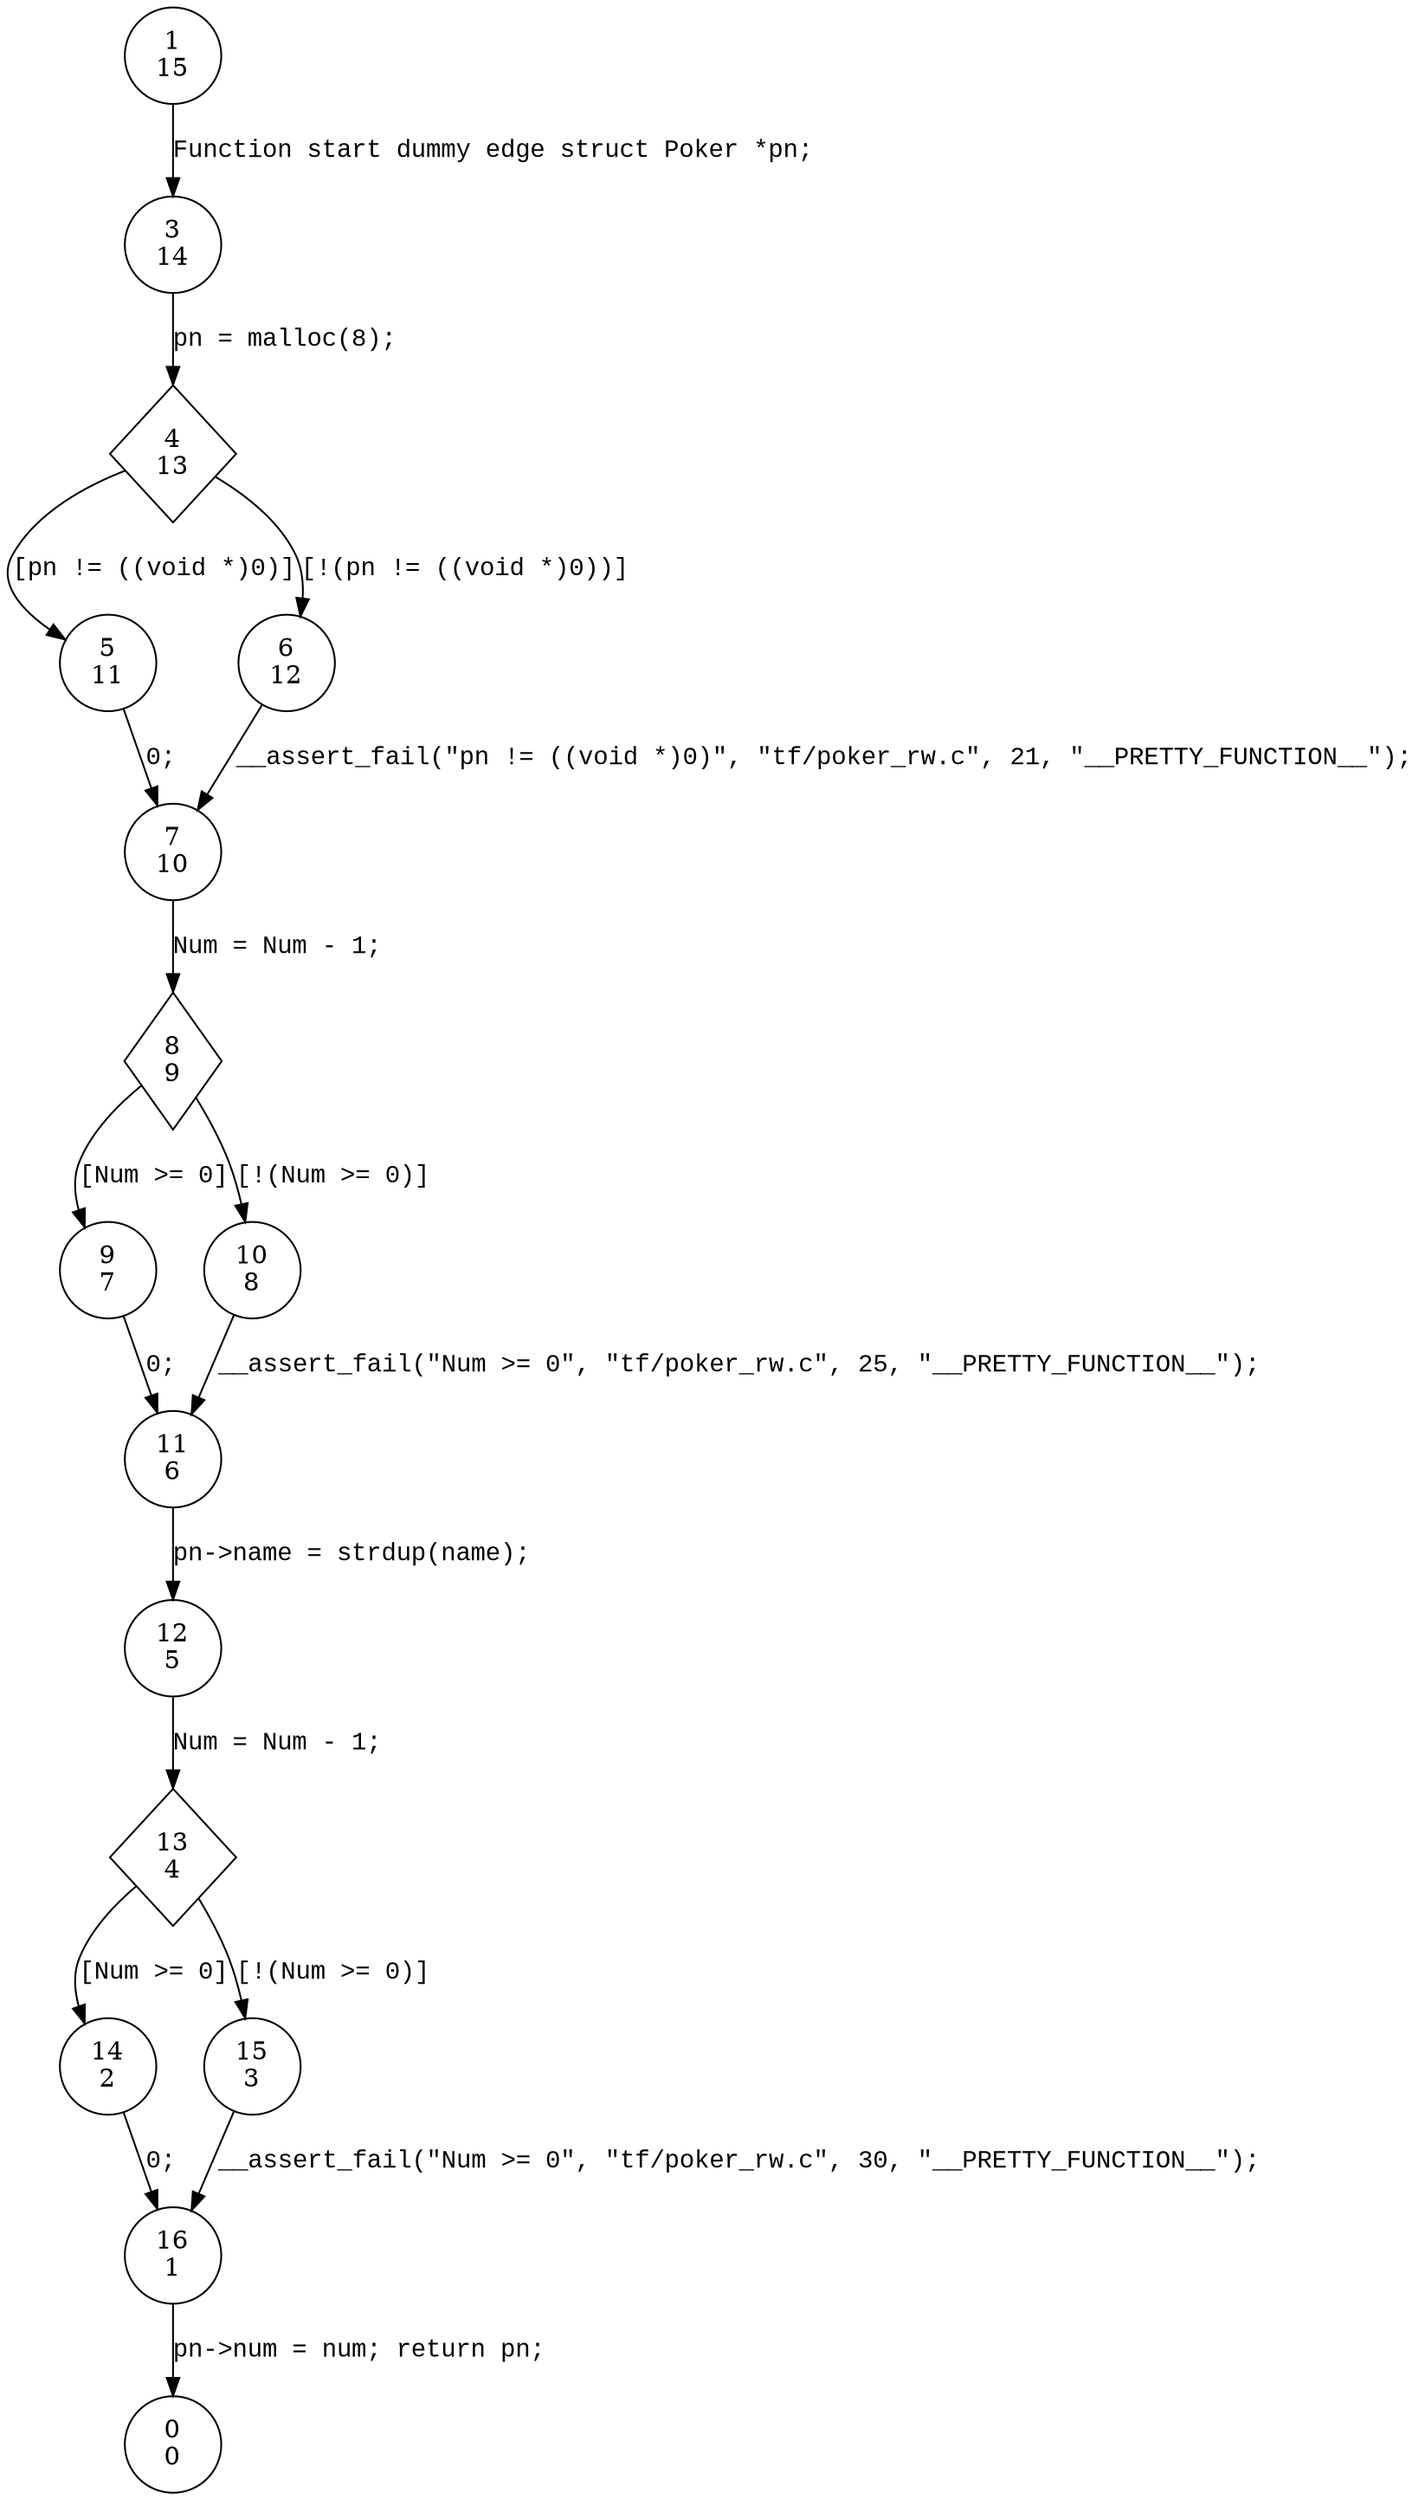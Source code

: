 digraph Poker_create {
1 [shape="circle" label="1\n15"]
3 [shape="circle" label="3\n14"]
4 [shape="diamond" label="4\n13"]
5 [shape="circle" label="5\n11"]
6 [shape="circle" label="6\n12"]
7 [shape="circle" label="7\n10"]
8 [shape="diamond" label="8\n9"]
9 [shape="circle" label="9\n7"]
10 [shape="circle" label="10\n8"]
11 [shape="circle" label="11\n6"]
12 [shape="circle" label="12\n5"]
13 [shape="diamond" label="13\n4"]
14 [shape="circle" label="14\n2"]
15 [shape="circle" label="15\n3"]
16 [shape="circle" label="16\n1"]
0 [shape="circle" label="0\n0"]
1 -> 3 [label="Function start dummy edge struct Poker *pn;" fontname="Courier New"]
4 -> 5 [label="[pn != ((void *)0)]" fontname="Courier New"]
4 -> 6 [label="[!(pn != ((void *)0))]" fontname="Courier New"]
7 -> 8 [label="Num = Num - 1;" fontname="Courier New"]
8 -> 9 [label="[Num >= 0]" fontname="Courier New"]
8 -> 10 [label="[!(Num >= 0)]" fontname="Courier New"]
11 -> 12 [label="pn->name = strdup(name);" fontname="Courier New"]
13 -> 14 [label="[Num >= 0]" fontname="Courier New"]
13 -> 15 [label="[!(Num >= 0)]" fontname="Courier New"]
16 -> 0 [label="pn->num = num; return pn;" fontname="Courier New"]
9 -> 11 [label="0;" fontname="Courier New"]
3 -> 4 [label="pn = malloc(8);" fontname="Courier New"]
6 -> 7 [label="__assert_fail(\"pn != ((void *)0)\", \"tf/poker_rw.c\", 21, \"__PRETTY_FUNCTION__\");" fontname="Courier New"]
10 -> 11 [label="__assert_fail(\"Num >= 0\", \"tf/poker_rw.c\", 25, \"__PRETTY_FUNCTION__\");" fontname="Courier New"]
12 -> 13 [label="Num = Num - 1;" fontname="Courier New"]
15 -> 16 [label="__assert_fail(\"Num >= 0\", \"tf/poker_rw.c\", 30, \"__PRETTY_FUNCTION__\");" fontname="Courier New"]
14 -> 16 [label="0;" fontname="Courier New"]
5 -> 7 [label="0;" fontname="Courier New"]
}